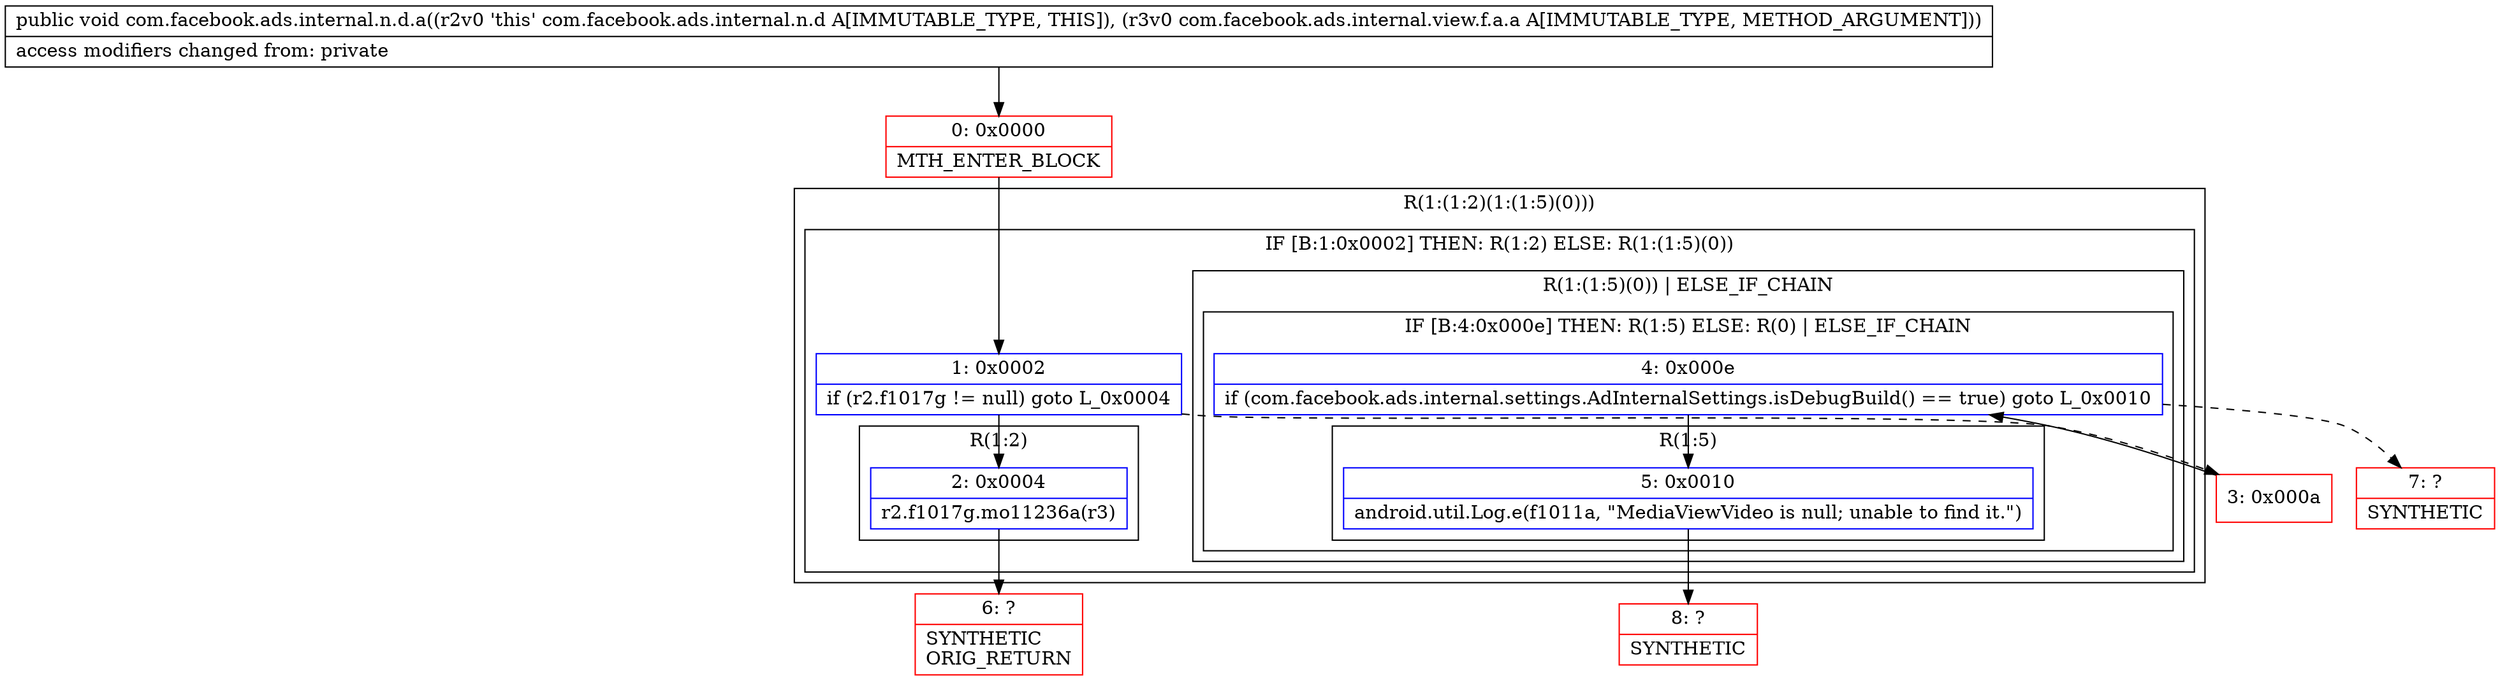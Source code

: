 digraph "CFG forcom.facebook.ads.internal.n.d.a(Lcom\/facebook\/ads\/internal\/view\/f\/a\/a;)V" {
subgraph cluster_Region_1260818363 {
label = "R(1:(1:2)(1:(1:5)(0)))";
node [shape=record,color=blue];
subgraph cluster_IfRegion_1212829717 {
label = "IF [B:1:0x0002] THEN: R(1:2) ELSE: R(1:(1:5)(0))";
node [shape=record,color=blue];
Node_1 [shape=record,label="{1\:\ 0x0002|if (r2.f1017g != null) goto L_0x0004\l}"];
subgraph cluster_Region_1380092575 {
label = "R(1:2)";
node [shape=record,color=blue];
Node_2 [shape=record,label="{2\:\ 0x0004|r2.f1017g.mo11236a(r3)\l}"];
}
subgraph cluster_Region_1967345426 {
label = "R(1:(1:5)(0)) | ELSE_IF_CHAIN\l";
node [shape=record,color=blue];
subgraph cluster_IfRegion_182930774 {
label = "IF [B:4:0x000e] THEN: R(1:5) ELSE: R(0) | ELSE_IF_CHAIN\l";
node [shape=record,color=blue];
Node_4 [shape=record,label="{4\:\ 0x000e|if (com.facebook.ads.internal.settings.AdInternalSettings.isDebugBuild() == true) goto L_0x0010\l}"];
subgraph cluster_Region_280456935 {
label = "R(1:5)";
node [shape=record,color=blue];
Node_5 [shape=record,label="{5\:\ 0x0010|android.util.Log.e(f1011a, \"MediaViewVideo is null; unable to find it.\")\l}"];
}
subgraph cluster_Region_1449592860 {
label = "R(0)";
node [shape=record,color=blue];
}
}
}
}
}
Node_0 [shape=record,color=red,label="{0\:\ 0x0000|MTH_ENTER_BLOCK\l}"];
Node_3 [shape=record,color=red,label="{3\:\ 0x000a}"];
Node_6 [shape=record,color=red,label="{6\:\ ?|SYNTHETIC\lORIG_RETURN\l}"];
Node_7 [shape=record,color=red,label="{7\:\ ?|SYNTHETIC\l}"];
Node_8 [shape=record,color=red,label="{8\:\ ?|SYNTHETIC\l}"];
MethodNode[shape=record,label="{public void com.facebook.ads.internal.n.d.a((r2v0 'this' com.facebook.ads.internal.n.d A[IMMUTABLE_TYPE, THIS]), (r3v0 com.facebook.ads.internal.view.f.a.a A[IMMUTABLE_TYPE, METHOD_ARGUMENT]))  | access modifiers changed from: private\l}"];
MethodNode -> Node_0;
Node_1 -> Node_2;
Node_1 -> Node_3[style=dashed];
Node_2 -> Node_6;
Node_4 -> Node_5;
Node_4 -> Node_7[style=dashed];
Node_5 -> Node_8;
Node_0 -> Node_1;
Node_3 -> Node_4;
}

